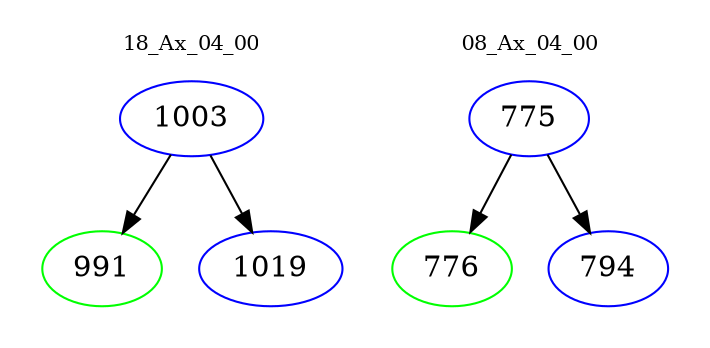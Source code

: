 digraph{
subgraph cluster_0 {
color = white
label = "18_Ax_04_00";
fontsize=10;
T0_1003 [label="1003", color="blue"]
T0_1003 -> T0_991 [color="black"]
T0_991 [label="991", color="green"]
T0_1003 -> T0_1019 [color="black"]
T0_1019 [label="1019", color="blue"]
}
subgraph cluster_1 {
color = white
label = "08_Ax_04_00";
fontsize=10;
T1_775 [label="775", color="blue"]
T1_775 -> T1_776 [color="black"]
T1_776 [label="776", color="green"]
T1_775 -> T1_794 [color="black"]
T1_794 [label="794", color="blue"]
}
}
